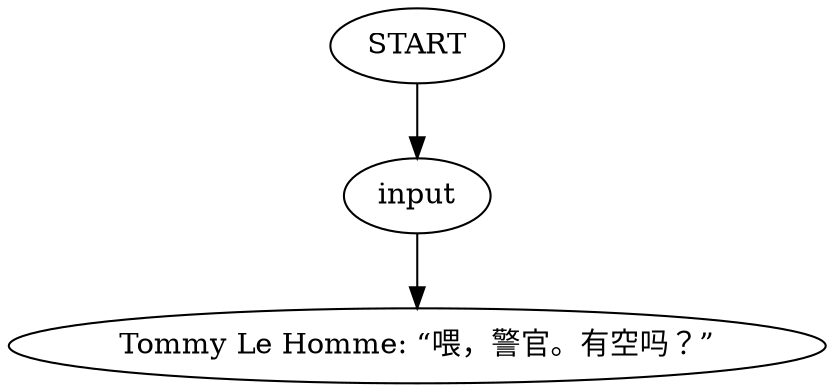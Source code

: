 # JAM / TOMMY barks
# tommy barks after jam mystery done
# ==================================================
digraph G {
	  0 [label="START"];
	  1 [label="input"];
	  3 [label="Tommy Le Homme: “喂，警官。有空吗？”"];
	  0 -> 1
	  1 -> 3
}

